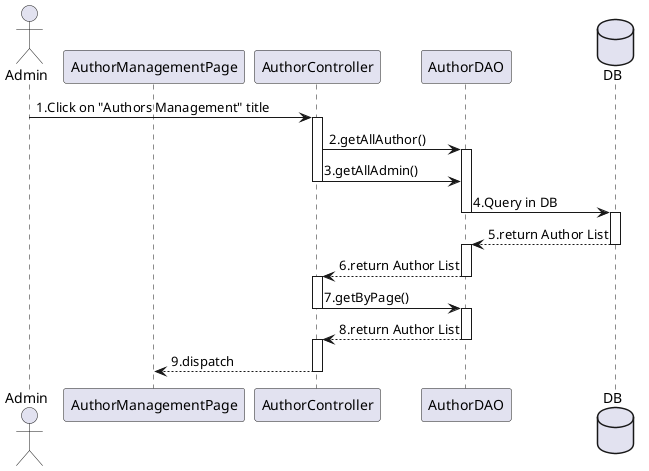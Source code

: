 @startuml

actor       Admin
participant AuthorManagementPage
participant AuthorController
participant AuthorDAO
database DB


Admin -> AuthorController  --++: 1.Click on "Authors Management" title
AuthorController -> AuthorDAO ++: 2.getAllAuthor()
AuthorController -> AuthorDAO --: 3.getAllAdmin()
AuthorDAO -> DB --++ : 4.Query in DB
DB --> AuthorDAO --++: 5.return Author List
AuthorDAO --> AuthorController --++: 6.return Author List
AuthorController -> AuthorDAO --++: 7.getByPage()
AuthorDAO --> AuthorController --++: 8.return Author List
AuthorController --> AuthorManagementPage --: 9.dispatch

@enduml